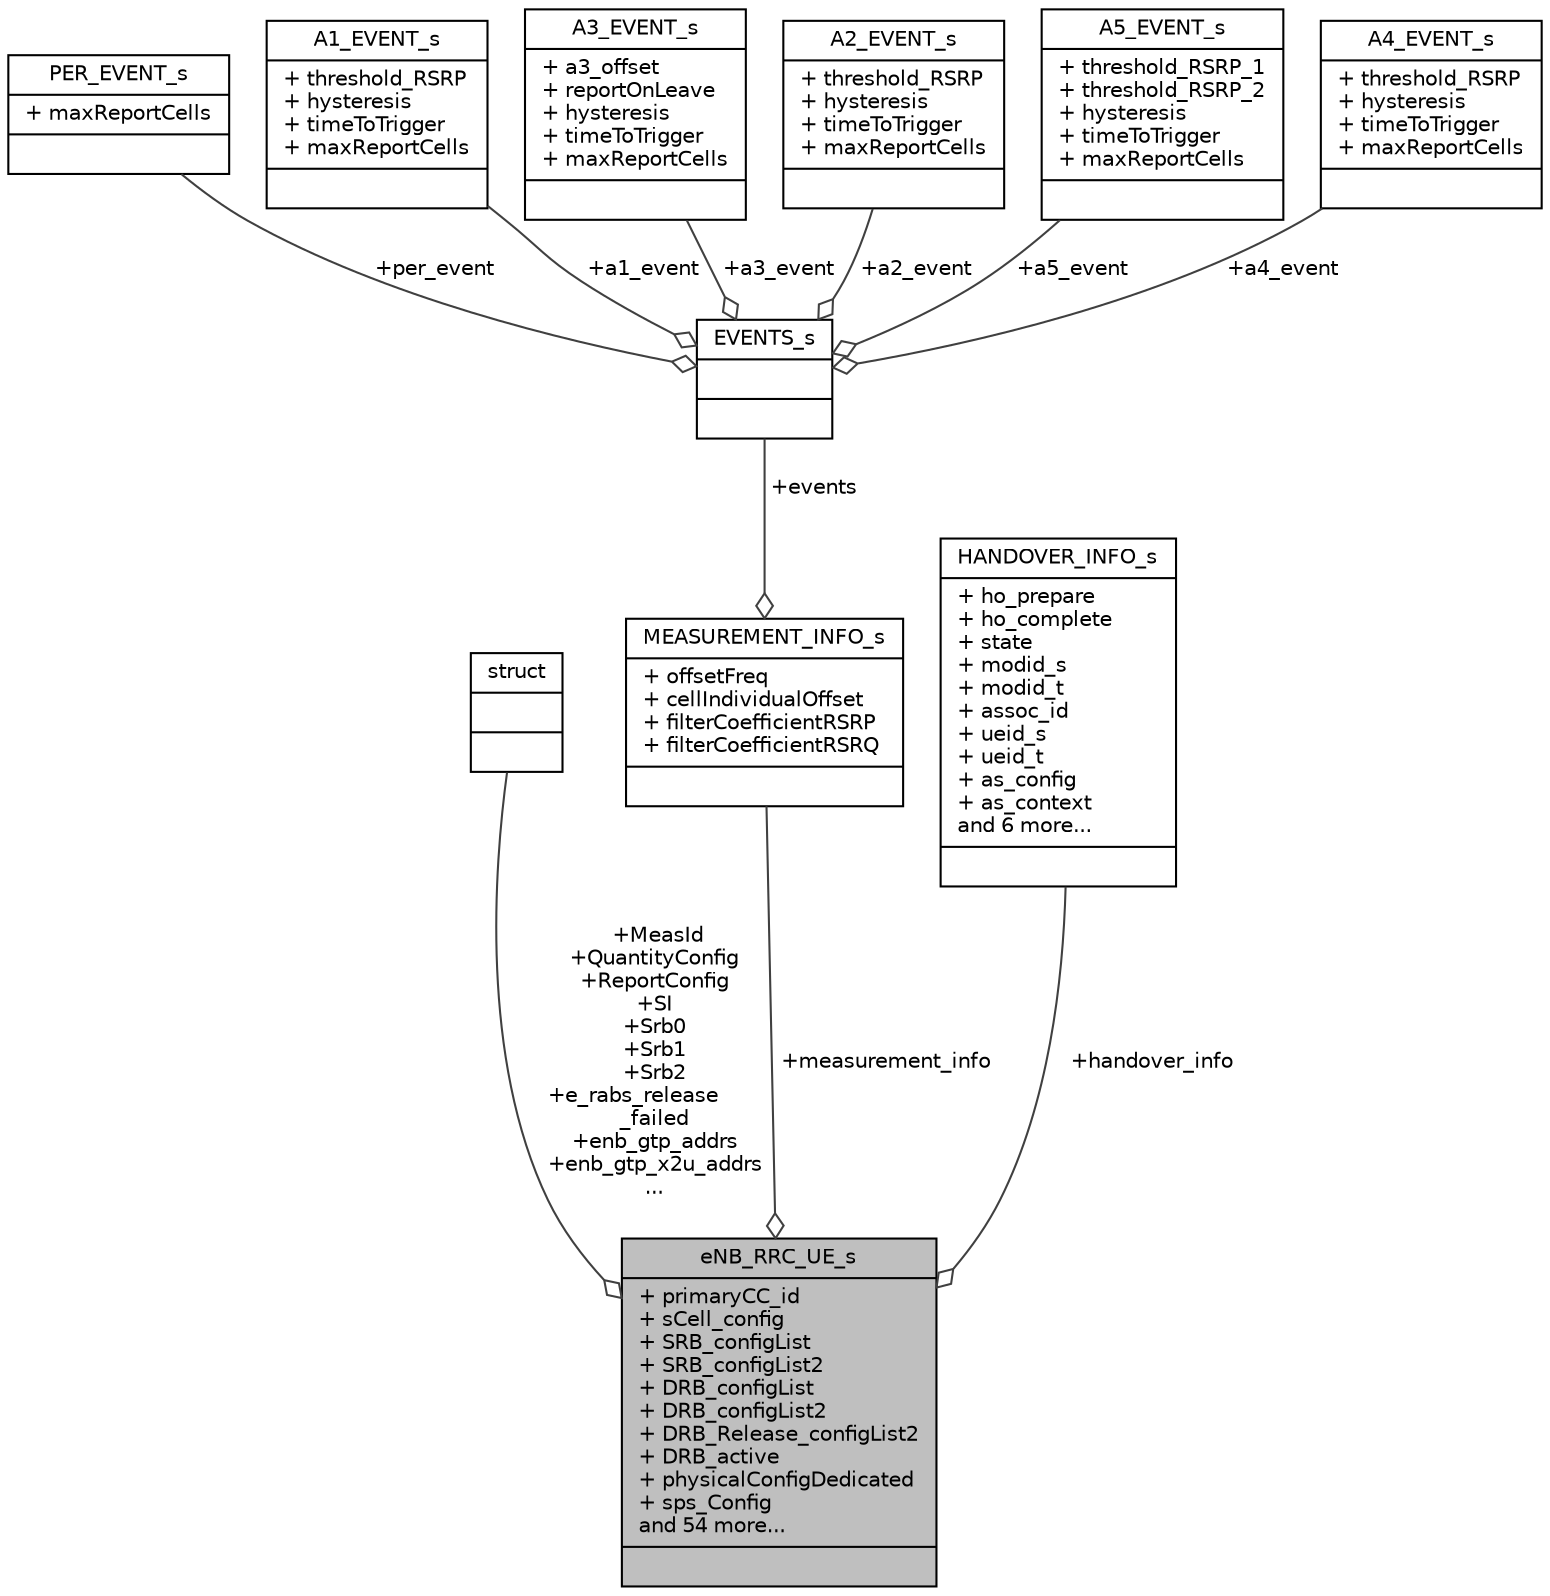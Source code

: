 digraph "eNB_RRC_UE_s"
{
 // LATEX_PDF_SIZE
  edge [fontname="Helvetica",fontsize="10",labelfontname="Helvetica",labelfontsize="10"];
  node [fontname="Helvetica",fontsize="10",shape=record];
  Node1 [label="{eNB_RRC_UE_s\n|+ primaryCC_id\l+ sCell_config\l+ SRB_configList\l+ SRB_configList2\l+ DRB_configList\l+ DRB_configList2\l+ DRB_Release_configList2\l+ DRB_active\l+ physicalConfigDedicated\l+ sps_Config\land 54 more...\l|}",height=0.2,width=0.4,color="black", fillcolor="grey75", style="filled", fontcolor="black",tooltip=" "];
  Node2 -> Node1 [color="grey25",fontsize="10",style="solid",label=" +MeasId\n+QuantityConfig\n+ReportConfig\n+SI\n+Srb0\n+Srb1\n+Srb2\n+e_rabs_release\l_failed\n+enb_gtp_addrs\n+enb_gtp_x2u_addrs\n..." ,arrowhead="odiamond",fontname="Helvetica"];
  Node2 [label="{struct\n||}",height=0.2,width=0.4,color="black", fillcolor="white", style="filled",URL="$structstruct.html",tooltip="holds vehicle id and initial pointer to the head of the linked list in hastable"];
  Node3 -> Node1 [color="grey25",fontsize="10",style="solid",label=" +measurement_info" ,arrowhead="odiamond",fontname="Helvetica"];
  Node3 [label="{MEASUREMENT_INFO_s\n|+ offsetFreq\l+ cellIndividualOffset\l+ filterCoefficientRSRP\l+ filterCoefficientRSRQ\l|}",height=0.2,width=0.4,color="black", fillcolor="white", style="filled",URL="$structMEASUREMENT__INFO__s.html",tooltip=" "];
  Node4 -> Node3 [color="grey25",fontsize="10",style="solid",label=" +events" ,arrowhead="odiamond",fontname="Helvetica"];
  Node4 [label="{EVENTS_s\n||}",height=0.2,width=0.4,color="black", fillcolor="white", style="filled",URL="$structEVENTS__s.html",tooltip=" "];
  Node5 -> Node4 [color="grey25",fontsize="10",style="solid",label=" +per_event" ,arrowhead="odiamond",fontname="Helvetica"];
  Node5 [label="{PER_EVENT_s\n|+ maxReportCells\l|}",height=0.2,width=0.4,color="black", fillcolor="white", style="filled",URL="$structPER__EVENT__s.html",tooltip=" "];
  Node6 -> Node4 [color="grey25",fontsize="10",style="solid",label=" +a1_event" ,arrowhead="odiamond",fontname="Helvetica"];
  Node6 [label="{A1_EVENT_s\n|+ threshold_RSRP\l+ hysteresis\l+ timeToTrigger\l+ maxReportCells\l|}",height=0.2,width=0.4,color="black", fillcolor="white", style="filled",URL="$structA1__EVENT__s.html",tooltip=" "];
  Node7 -> Node4 [color="grey25",fontsize="10",style="solid",label=" +a3_event" ,arrowhead="odiamond",fontname="Helvetica"];
  Node7 [label="{A3_EVENT_s\n|+ a3_offset\l+ reportOnLeave\l+ hysteresis\l+ timeToTrigger\l+ maxReportCells\l|}",height=0.2,width=0.4,color="black", fillcolor="white", style="filled",URL="$structA3__EVENT__s.html",tooltip=" "];
  Node8 -> Node4 [color="grey25",fontsize="10",style="solid",label=" +a2_event" ,arrowhead="odiamond",fontname="Helvetica"];
  Node8 [label="{A2_EVENT_s\n|+ threshold_RSRP\l+ hysteresis\l+ timeToTrigger\l+ maxReportCells\l|}",height=0.2,width=0.4,color="black", fillcolor="white", style="filled",URL="$structA2__EVENT__s.html",tooltip=" "];
  Node9 -> Node4 [color="grey25",fontsize="10",style="solid",label=" +a5_event" ,arrowhead="odiamond",fontname="Helvetica"];
  Node9 [label="{A5_EVENT_s\n|+ threshold_RSRP_1\l+ threshold_RSRP_2\l+ hysteresis\l+ timeToTrigger\l+ maxReportCells\l|}",height=0.2,width=0.4,color="black", fillcolor="white", style="filled",URL="$structA5__EVENT__s.html",tooltip=" "];
  Node10 -> Node4 [color="grey25",fontsize="10",style="solid",label=" +a4_event" ,arrowhead="odiamond",fontname="Helvetica"];
  Node10 [label="{A4_EVENT_s\n|+ threshold_RSRP\l+ hysteresis\l+ timeToTrigger\l+ maxReportCells\l|}",height=0.2,width=0.4,color="black", fillcolor="white", style="filled",URL="$structA4__EVENT__s.html",tooltip=" "];
  Node11 -> Node1 [color="grey25",fontsize="10",style="solid",label=" +handover_info" ,arrowhead="odiamond",fontname="Helvetica"];
  Node11 [label="{HANDOVER_INFO_s\n|+ ho_prepare\l+ ho_complete\l+ state\l+ modid_s\l+ modid_t\l+ assoc_id\l+ ueid_s\l+ ueid_t\l+ as_config\l+ as_context\land 6 more...\l|}",height=0.2,width=0.4,color="black", fillcolor="white", style="filled",URL="$structHANDOVER__INFO__s.html",tooltip=" "];
}
